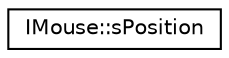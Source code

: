 digraph "Graphical Class Hierarchy"
{
  edge [fontname="Helvetica",fontsize="10",labelfontname="Helvetica",labelfontsize="10"];
  node [fontname="Helvetica",fontsize="10",shape=record];
  rankdir="LR";
  Node1 [label="IMouse::sPosition",height=0.2,width=0.4,color="black", fillcolor="white", style="filled",URL="$struct_i_mouse_1_1s_position.html",tooltip="Used to show the position of the mouse pointer. "];
}
